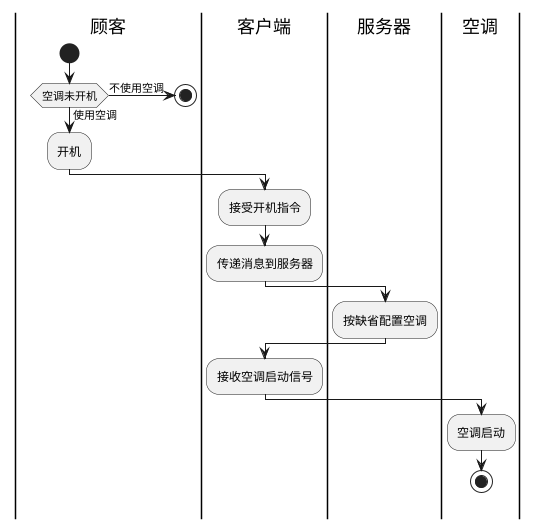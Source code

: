 @startuml
'* 顾客打开空调
'* 空调向服务器发送开机命令
'* 服务器将空调设为开机状态，填充缺省状态
'* 后续客户可以自行调节空调的风速、温度，等待空调响应；
'* 服务器响应空调传来的调节信息，修改相关数据并反馈给空调
'* 空调响应
'* 空调周期性更新付费金额
|顾客|
start
if (空调未开机) then (不使用空调)
 stop
else (使用空调)
  :开机;
  |客户端|
  :接受开机指令;
  :传递消息到服务器;
  |服务器|
  :按缺省配置空调;
  |客户端|
  :接收空调启动信号;
  |空调|
  :空调启动;
stop
@enduml